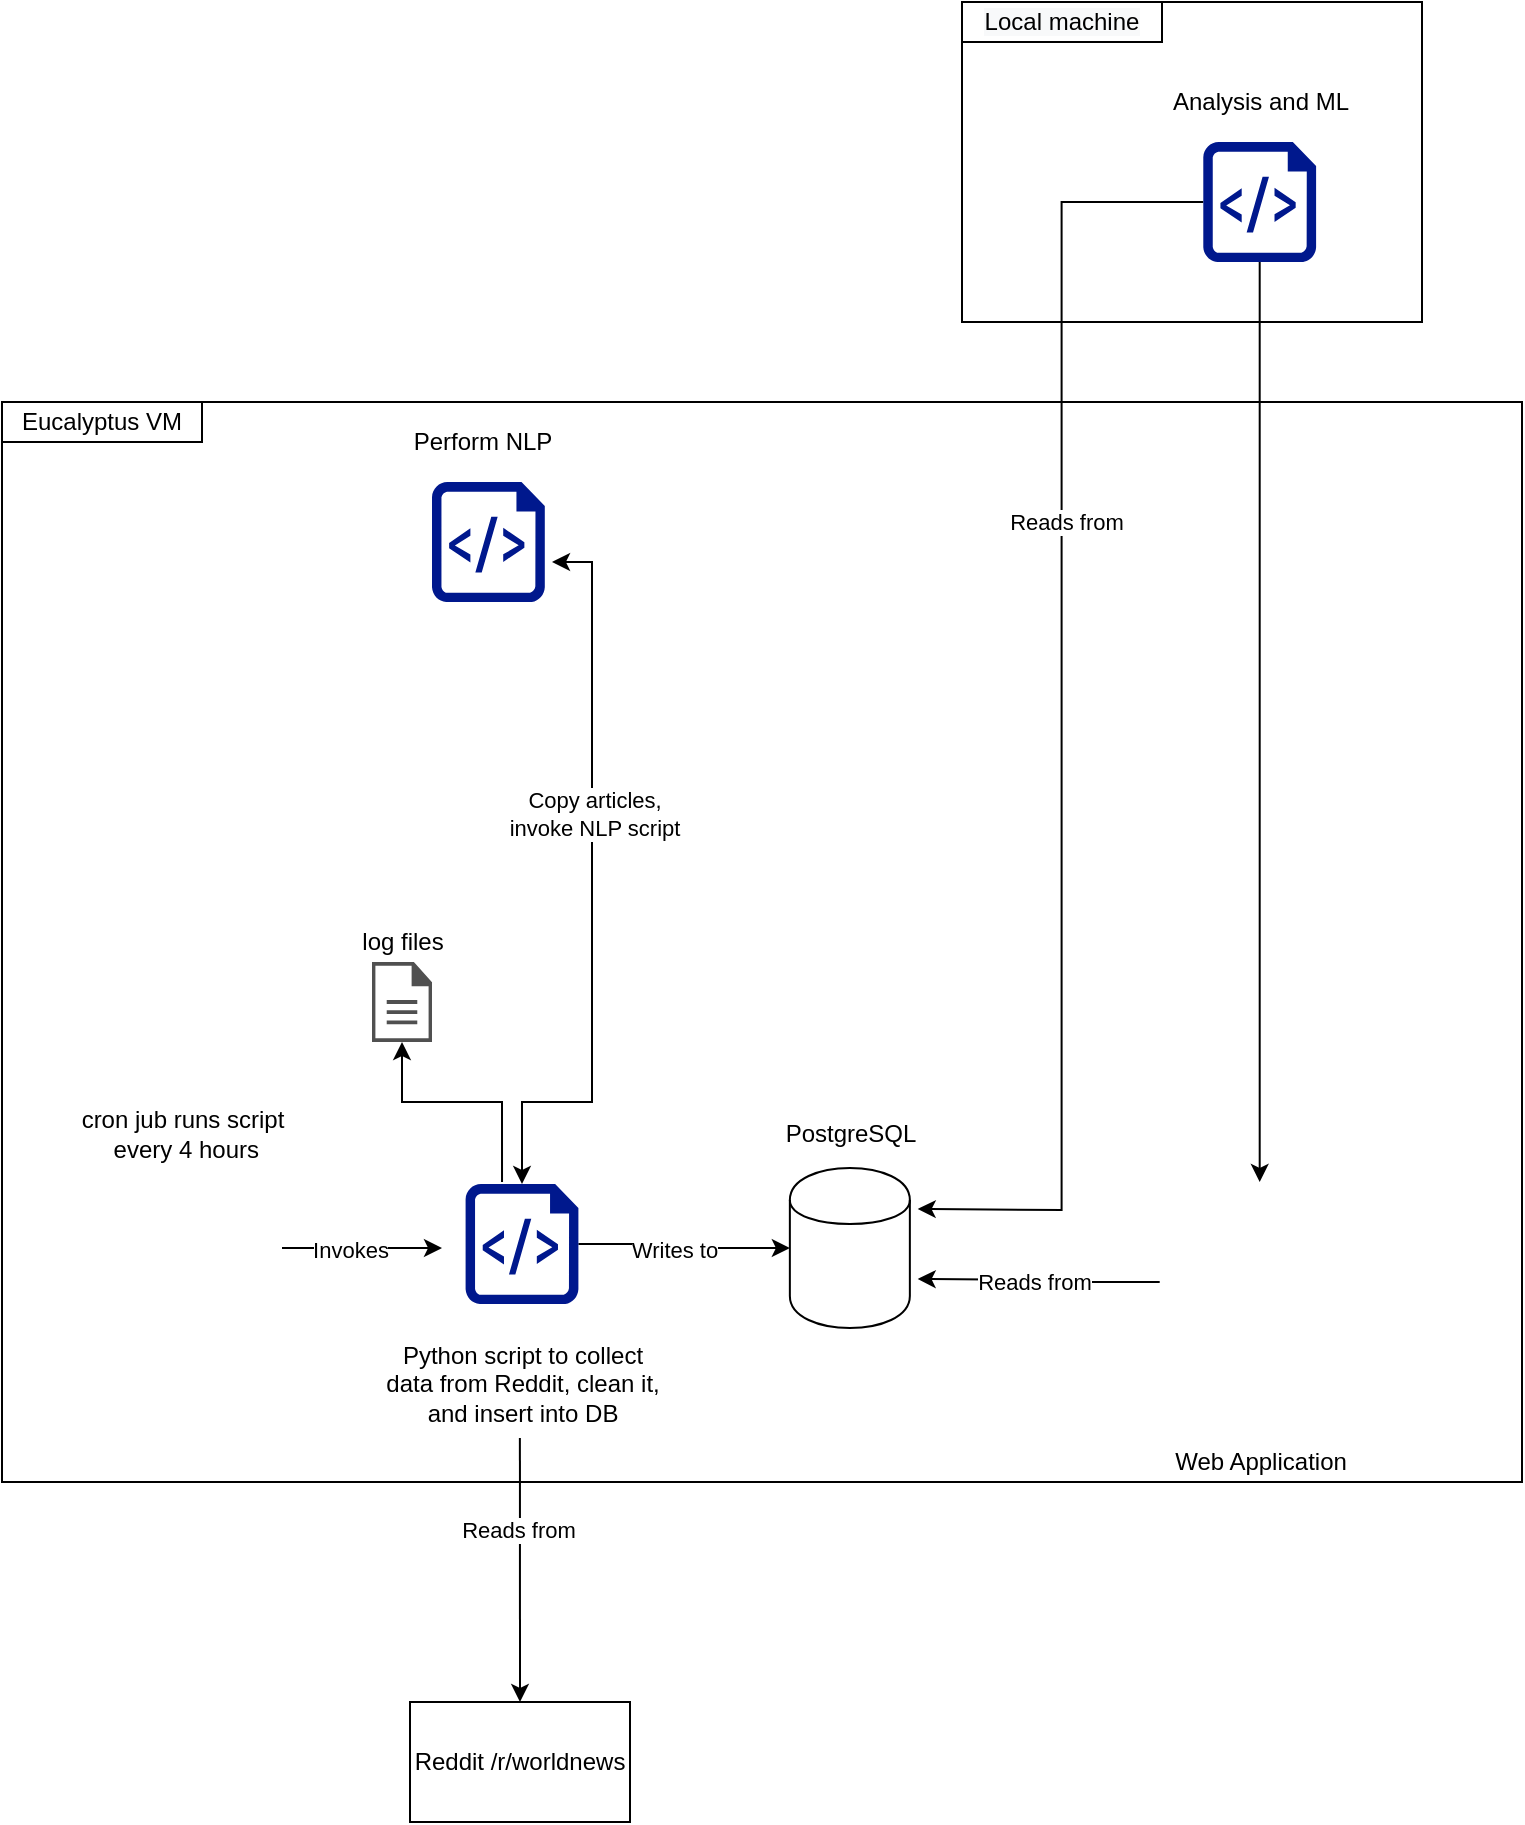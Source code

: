 <mxfile version="18.0.0" type="github">
  <diagram id="MQLa9rTfs9DPq_qzNOGw" name="Page-1">
    <mxGraphModel dx="1422" dy="1898" grid="1" gridSize="10" guides="1" tooltips="1" connect="1" arrows="1" fold="1" page="1" pageScale="1" pageWidth="850" pageHeight="1100" math="0" shadow="0">
      <root>
        <mxCell id="0" />
        <mxCell id="1" parent="0" />
        <mxCell id="4EVuUII8ij-y5bumWwRO-3" value="" style="rounded=0;whiteSpace=wrap;html=1;fillColor=none;" parent="1" vertex="1">
          <mxGeometry x="760" y="-310" width="230" height="160" as="geometry" />
        </mxCell>
        <mxCell id="k-H5MF68WP2ViUxeIeqx-28" value="" style="rounded=0;whiteSpace=wrap;html=1;fillColor=none;" parent="1" vertex="1">
          <mxGeometry x="280" y="-110" width="760" height="540" as="geometry" />
        </mxCell>
        <mxCell id="zZ7qnG79HDBvIS2WACJA-12" style="edgeStyle=orthogonalEdgeStyle;rounded=0;orthogonalLoop=1;jettySize=auto;html=1;exitX=0.5;exitY=0;exitDx=0;exitDy=0;entryX=0.493;entryY=1.04;entryDx=0;entryDy=0;entryPerimeter=0;endArrow=none;endFill=0;startArrow=classic;startFill=1;" parent="1" source="ztwlKYlxOw8dx1oqEHD7-5" target="PwBuhSoYDMCkzUN165OQ-1" edge="1">
          <mxGeometry relative="1" as="geometry">
            <mxPoint x="540" y="540" as="sourcePoint" />
          </mxGeometry>
        </mxCell>
        <mxCell id="vTB_yM4kQh0qRnAr8KBE-3" value="Reads from" style="edgeLabel;html=1;align=center;verticalAlign=middle;resizable=0;points=[];" parent="zZ7qnG79HDBvIS2WACJA-12" vertex="1" connectable="0">
          <mxGeometry x="0.31" y="1" relative="1" as="geometry">
            <mxPoint as="offset" />
          </mxGeometry>
        </mxCell>
        <mxCell id="k-H5MF68WP2ViUxeIeqx-17" value="" style="edgeStyle=orthogonalEdgeStyle;rounded=0;orthogonalLoop=1;jettySize=auto;html=1;" parent="1" edge="1">
          <mxGeometry relative="1" as="geometry">
            <mxPoint x="420" y="313" as="sourcePoint" />
            <mxPoint x="500" y="313" as="targetPoint" />
          </mxGeometry>
        </mxCell>
        <mxCell id="vTB_yM4kQh0qRnAr8KBE-2" value="Invokes" style="edgeLabel;html=1;align=center;verticalAlign=middle;resizable=0;points=[];" parent="k-H5MF68WP2ViUxeIeqx-17" vertex="1" connectable="0">
          <mxGeometry x="-0.161" y="-1" relative="1" as="geometry">
            <mxPoint as="offset" />
          </mxGeometry>
        </mxCell>
        <mxCell id="k-H5MF68WP2ViUxeIeqx-20" value="" style="edgeStyle=orthogonalEdgeStyle;rounded=0;orthogonalLoop=1;jettySize=auto;html=1;exitX=1;exitY=0.5;exitDx=0;exitDy=0;entryX=0;entryY=0.5;entryDx=0;entryDy=0;exitPerimeter=0;" parent="1" source="ztwlKYlxOw8dx1oqEHD7-3" target="ztwlKYlxOw8dx1oqEHD7-6" edge="1">
          <mxGeometry relative="1" as="geometry">
            <mxPoint x="580" y="313.5" as="sourcePoint" />
            <mxPoint x="670" y="313.6" as="targetPoint" />
          </mxGeometry>
        </mxCell>
        <mxCell id="vTB_yM4kQh0qRnAr8KBE-1" value="Writes to" style="edgeLabel;html=1;align=center;verticalAlign=middle;resizable=0;points=[];" parent="k-H5MF68WP2ViUxeIeqx-20" vertex="1" connectable="0">
          <mxGeometry x="-0.223" relative="1" as="geometry">
            <mxPoint x="6" y="3" as="offset" />
          </mxGeometry>
        </mxCell>
        <mxCell id="k-H5MF68WP2ViUxeIeqx-25" value="" style="edgeStyle=orthogonalEdgeStyle;curved=1;rounded=0;orthogonalLoop=1;jettySize=auto;html=1;entryX=0.5;entryY=0;entryDx=0;entryDy=0;exitX=0.5;exitY=1;exitDx=0;exitDy=0;exitPerimeter=0;" parent="1" source="ztwlKYlxOw8dx1oqEHD7-4" target="k-H5MF68WP2ViUxeIeqx-24" edge="1">
          <mxGeometry relative="1" as="geometry">
            <mxPoint x="909" y="310" as="targetPoint" />
            <mxPoint x="907.8" y="93.5" as="sourcePoint" />
          </mxGeometry>
        </mxCell>
        <mxCell id="k-H5MF68WP2ViUxeIeqx-24" value="" style="shape=image;verticalLabelPosition=bottom;labelBackgroundColor=#ffffff;verticalAlign=top;aspect=fixed;imageAspect=0;image=https://cdn.iconscout.com/icon/free/png-512/app-application-browser-internet-page-web-code-coding-window-27558.png;" parent="1" vertex="1">
          <mxGeometry x="858.85" y="280" width="100" height="100" as="geometry" />
        </mxCell>
        <mxCell id="k-H5MF68WP2ViUxeIeqx-30" value="Analysis and ML" style="text;html=1;align=center;verticalAlign=middle;resizable=0;points=[];autosize=1;" parent="1" vertex="1">
          <mxGeometry x="858.85" y="-270" width="100" height="20" as="geometry" />
        </mxCell>
        <mxCell id="k-H5MF68WP2ViUxeIeqx-31" value="Web Application" style="text;html=1;align=center;verticalAlign=middle;resizable=0;points=[];autosize=1;" parent="1" vertex="1">
          <mxGeometry x="858.86" y="410" width="100" height="20" as="geometry" />
        </mxCell>
        <mxCell id="PwBuhSoYDMCkzUN165OQ-1" value="Python script to collect&lt;br&gt;data from Reddit, clean it,&lt;br&gt;and insert into DB" style="text;html=1;align=center;verticalAlign=middle;resizable=0;points=[];autosize=1;" parent="1" vertex="1">
          <mxGeometry x="465" y="356" width="150" height="50" as="geometry" />
        </mxCell>
        <mxCell id="zZ7qnG79HDBvIS2WACJA-4" value="" style="shape=image;verticalLabelPosition=bottom;labelBackgroundColor=#ffffff;verticalAlign=top;aspect=fixed;imageAspect=0;image=https://raw.githubusercontent.com/computingfoundation/gnu-linux-shell-scripting/images/logo.png;" parent="1" vertex="1">
          <mxGeometry x="306.27" y="276.5" width="123.73" height="74" as="geometry" />
        </mxCell>
        <mxCell id="zZ7qnG79HDBvIS2WACJA-5" value="cron jub runs script&lt;br&gt;&amp;nbsp;every 4 hours" style="text;html=1;align=center;verticalAlign=middle;resizable=0;points=[];autosize=1;" parent="1" vertex="1">
          <mxGeometry x="310" y="241" width="120" height="30" as="geometry" />
        </mxCell>
        <mxCell id="iNv3aZi9-Mlq0JNL0lum-4" style="edgeStyle=orthogonalEdgeStyle;rounded=0;orthogonalLoop=1;jettySize=auto;html=1;exitX=0.323;exitY=-0.017;exitDx=0;exitDy=0;exitPerimeter=0;" parent="1" source="ztwlKYlxOw8dx1oqEHD7-3" target="zZ7qnG79HDBvIS2WACJA-7" edge="1">
          <mxGeometry relative="1" as="geometry">
            <mxPoint x="520" y="273.5" as="sourcePoint" />
            <Array as="points">
              <mxPoint x="530" y="240" />
              <mxPoint x="480" y="240" />
            </Array>
          </mxGeometry>
        </mxCell>
        <mxCell id="iNv3aZi9-Mlq0JNL0lum-5" style="edgeStyle=orthogonalEdgeStyle;rounded=0;orthogonalLoop=1;jettySize=auto;html=1;exitX=0.5;exitY=0;exitDx=0;exitDy=0;entryX=1;entryY=0.5;entryDx=0;entryDy=0;startArrow=classic;startFill=1;exitPerimeter=0;" parent="1" source="ztwlKYlxOw8dx1oqEHD7-3" edge="1">
          <mxGeometry relative="1" as="geometry">
            <Array as="points">
              <mxPoint x="540" y="240" />
              <mxPoint x="575" y="240" />
              <mxPoint x="575" y="-30" />
            </Array>
            <mxPoint x="560" y="273.5" as="sourcePoint" />
            <mxPoint x="555" y="-30" as="targetPoint" />
          </mxGeometry>
        </mxCell>
        <mxCell id="iNv3aZi9-Mlq0JNL0lum-7" value="Copy articles,&lt;br&gt;invoke NLP script" style="edgeLabel;html=1;align=center;verticalAlign=middle;resizable=0;points=[];" parent="iNv3aZi9-Mlq0JNL0lum-5" vertex="1" connectable="0">
          <mxGeometry x="0.208" y="-1" relative="1" as="geometry">
            <mxPoint y="1" as="offset" />
          </mxGeometry>
        </mxCell>
        <mxCell id="zZ7qnG79HDBvIS2WACJA-7" value="" style="pointerEvents=1;shadow=0;dashed=0;html=1;strokeColor=none;fillColor=#505050;labelPosition=center;verticalLabelPosition=bottom;verticalAlign=top;outlineConnect=0;align=center;shape=mxgraph.office.concepts.document;" parent="1" vertex="1">
          <mxGeometry x="465" y="170" width="30" height="40" as="geometry" />
        </mxCell>
        <mxCell id="zZ7qnG79HDBvIS2WACJA-11" value="log files" style="text;html=1;align=center;verticalAlign=middle;resizable=0;points=[];autosize=1;" parent="1" vertex="1">
          <mxGeometry x="450" y="150" width="60" height="20" as="geometry" />
        </mxCell>
        <mxCell id="zZ7qnG79HDBvIS2WACJA-14" style="edgeStyle=orthogonalEdgeStyle;rounded=0;orthogonalLoop=1;jettySize=auto;html=1;exitX=1;exitY=0.25;exitDx=0;exitDy=0;entryX=0;entryY=0.5;entryDx=0;entryDy=0;endArrow=none;endFill=0;startArrow=classic;startFill=1;entryPerimeter=0;" parent="1" target="ztwlKYlxOw8dx1oqEHD7-4" edge="1">
          <mxGeometry relative="1" as="geometry">
            <mxPoint x="737.85" y="293.5" as="sourcePoint" />
            <mxPoint x="868.85" y="48.5" as="targetPoint" />
          </mxGeometry>
        </mxCell>
        <mxCell id="vTB_yM4kQh0qRnAr8KBE-5" value="Reads from" style="edgeLabel;html=1;align=center;verticalAlign=middle;resizable=0;points=[];" parent="zZ7qnG79HDBvIS2WACJA-14" vertex="1" connectable="0">
          <mxGeometry x="0.285" y="-2" relative="1" as="geometry">
            <mxPoint y="-1" as="offset" />
          </mxGeometry>
        </mxCell>
        <mxCell id="zZ7qnG79HDBvIS2WACJA-15" style="edgeStyle=orthogonalEdgeStyle;rounded=0;orthogonalLoop=1;jettySize=auto;html=1;exitX=1;exitY=0.75;exitDx=0;exitDy=0;entryX=0;entryY=0.5;entryDx=0;entryDy=0;endArrow=none;endFill=0;startArrow=classic;startFill=1;" parent="1" target="k-H5MF68WP2ViUxeIeqx-24" edge="1">
          <mxGeometry relative="1" as="geometry">
            <mxPoint x="737.85" y="328.5" as="sourcePoint" />
          </mxGeometry>
        </mxCell>
        <mxCell id="vTB_yM4kQh0qRnAr8KBE-4" value="Reads from" style="edgeLabel;html=1;align=center;verticalAlign=middle;resizable=0;points=[];" parent="zZ7qnG79HDBvIS2WACJA-15" vertex="1" connectable="0">
          <mxGeometry x="-0.275" y="-1" relative="1" as="geometry">
            <mxPoint x="14" as="offset" />
          </mxGeometry>
        </mxCell>
        <mxCell id="zZ7qnG79HDBvIS2WACJA-16" value="PostgreSQL" style="text;html=1;align=center;verticalAlign=middle;resizable=0;points=[];autosize=1;" parent="1" vertex="1">
          <mxGeometry x="663.93" y="246" width="80" height="20" as="geometry" />
        </mxCell>
        <mxCell id="iNv3aZi9-Mlq0JNL0lum-6" value="Perform NLP" style="text;html=1;align=center;verticalAlign=middle;resizable=0;points=[];autosize=1;strokeColor=none;" parent="1" vertex="1">
          <mxGeometry x="480" y="-100" width="80" height="20" as="geometry" />
        </mxCell>
        <mxCell id="ztwlKYlxOw8dx1oqEHD7-1" value="" style="sketch=0;aspect=fixed;pointerEvents=1;shadow=0;dashed=0;html=1;strokeColor=none;labelPosition=center;verticalLabelPosition=bottom;verticalAlign=top;align=center;fillColor=#00188D;shape=mxgraph.azure.script_file" parent="1" vertex="1">
          <mxGeometry x="495" y="-70" width="56.4" height="60" as="geometry" />
        </mxCell>
        <mxCell id="ztwlKYlxOw8dx1oqEHD7-3" value="" style="sketch=0;aspect=fixed;pointerEvents=1;shadow=0;dashed=0;html=1;strokeColor=none;labelPosition=center;verticalLabelPosition=bottom;verticalAlign=top;align=center;fillColor=#00188D;shape=mxgraph.azure.script_file" parent="1" vertex="1">
          <mxGeometry x="511.8" y="281" width="56.4" height="60" as="geometry" />
        </mxCell>
        <mxCell id="ztwlKYlxOw8dx1oqEHD7-4" value="" style="sketch=0;aspect=fixed;pointerEvents=1;shadow=0;dashed=0;html=1;strokeColor=none;labelPosition=center;verticalLabelPosition=bottom;verticalAlign=top;align=center;fillColor=#00188D;shape=mxgraph.azure.script_file" parent="1" vertex="1">
          <mxGeometry x="880.65" y="-240" width="56.4" height="60" as="geometry" />
        </mxCell>
        <mxCell id="ztwlKYlxOw8dx1oqEHD7-5" value="Reddit /r/worldnews" style="rounded=0;whiteSpace=wrap;html=1;" parent="1" vertex="1">
          <mxGeometry x="484" y="540" width="110" height="60" as="geometry" />
        </mxCell>
        <mxCell id="ztwlKYlxOw8dx1oqEHD7-6" value="" style="shape=cylinder;whiteSpace=wrap;html=1;boundedLbl=1;backgroundOutline=1;" parent="1" vertex="1">
          <mxGeometry x="673.93" y="273" width="60" height="80" as="geometry" />
        </mxCell>
        <mxCell id="4EVuUII8ij-y5bumWwRO-1" value="&lt;span&gt;Eucalyptus VM&lt;/span&gt;" style="rounded=0;whiteSpace=wrap;html=1;" parent="1" vertex="1">
          <mxGeometry x="280" y="-110" width="100" height="20" as="geometry" />
        </mxCell>
        <mxCell id="4EVuUII8ij-y5bumWwRO-2" value="&lt;span style=&quot;color: rgb(0 , 0 , 0) ; font-family: &amp;#34;helvetica&amp;#34; ; font-size: 12px ; font-style: normal ; font-weight: 400 ; letter-spacing: normal ; text-align: center ; text-indent: 0px ; text-transform: none ; word-spacing: 0px ; background-color: rgb(248 , 249 , 250) ; display: inline ; float: none&quot;&gt;Local machine&lt;/span&gt;" style="rounded=0;whiteSpace=wrap;html=1;" parent="1" vertex="1">
          <mxGeometry x="760" y="-310" width="100" height="20" as="geometry" />
        </mxCell>
      </root>
    </mxGraphModel>
  </diagram>
</mxfile>
